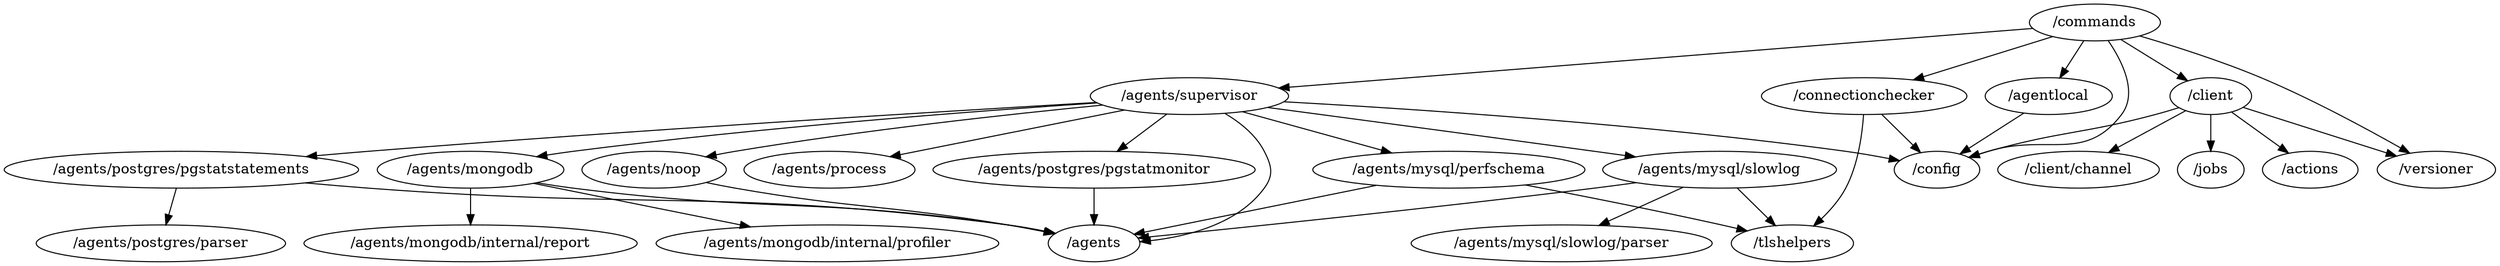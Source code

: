 digraph packages {
	"/agentlocal" -> "/config";
	"/agents/mongodb" -> "/agents";
	"/agents/mongodb" -> "/agents/mongodb/internal/profiler";
	"/agents/mongodb" -> "/agents/mongodb/internal/report";
	"/agents/mysql/perfschema" -> "/agents";
	"/agents/mysql/perfschema" -> "/tlshelpers";
	"/agents/mysql/slowlog" -> "/agents";
	"/agents/mysql/slowlog" -> "/agents/mysql/slowlog/parser";
	"/agents/mysql/slowlog" -> "/tlshelpers";
	"/agents/noop" -> "/agents";
	"/agents/postgres/pgstatmonitor" -> "/agents";
	"/agents/postgres/pgstatstatements" -> "/agents";
	"/agents/postgres/pgstatstatements" -> "/agents/postgres/parser";
	"/agents/supervisor" -> "/agents";
	"/agents/supervisor" -> "/agents/mongodb";
	"/agents/supervisor" -> "/agents/mysql/perfschema";
	"/agents/supervisor" -> "/agents/mysql/slowlog";
	"/agents/supervisor" -> "/agents/noop";
	"/agents/supervisor" -> "/agents/postgres/pgstatmonitor";
	"/agents/supervisor" -> "/agents/postgres/pgstatstatements";
	"/agents/supervisor" -> "/agents/process";
	"/agents/supervisor" -> "/config";
	"/client" -> "/actions";
	"/client" -> "/client/channel";
	"/client" -> "/config";
	"/client" -> "/jobs";
	"/client" -> "/versioner";
	"/commands" -> "/agentlocal";
	"/commands" -> "/agents/supervisor";
	"/commands" -> "/client";
	"/commands" -> "/config";
	"/commands" -> "/connectionchecker";
	"/commands" -> "/versioner";
	"/connectionchecker" -> "/config";
	"/connectionchecker" -> "/tlshelpers";
}
